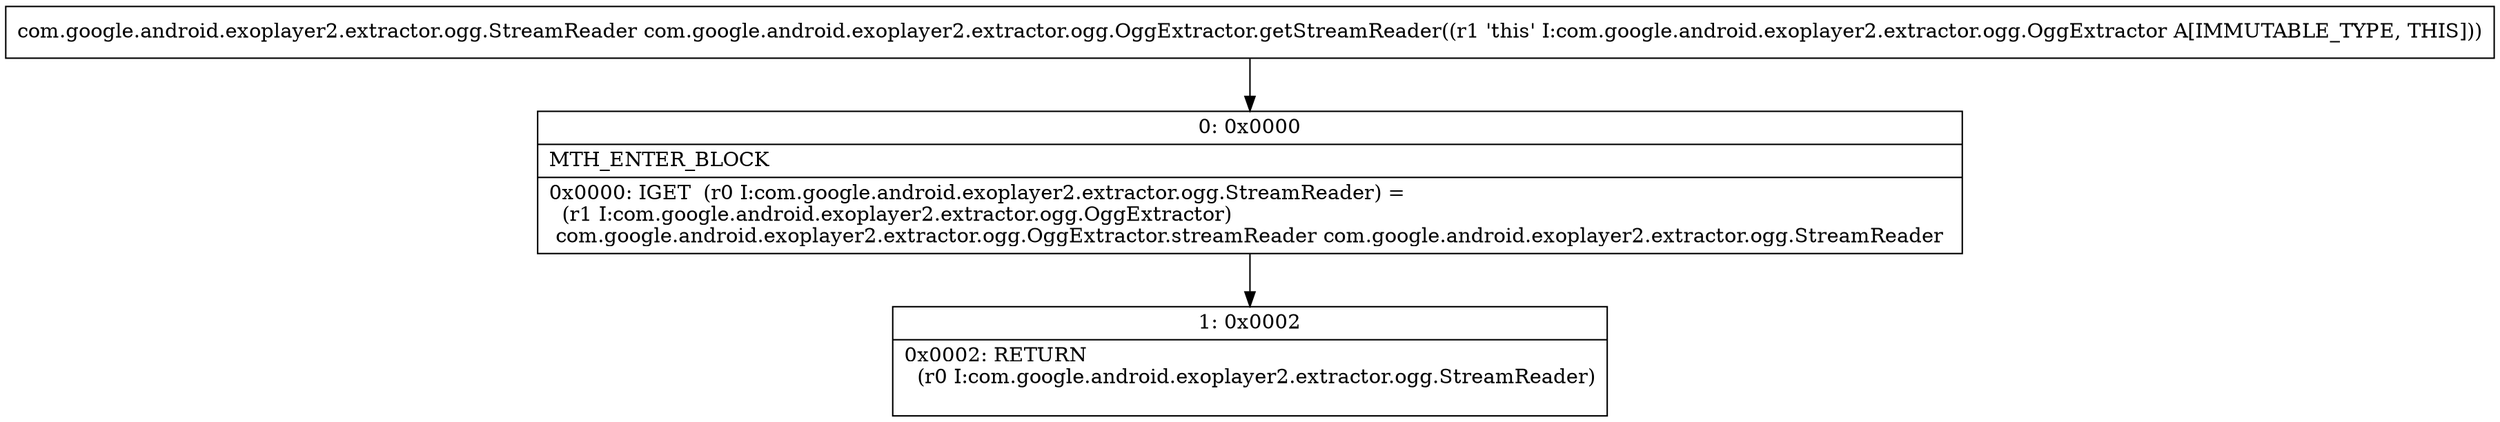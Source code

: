 digraph "CFG forcom.google.android.exoplayer2.extractor.ogg.OggExtractor.getStreamReader()Lcom\/google\/android\/exoplayer2\/extractor\/ogg\/StreamReader;" {
Node_0 [shape=record,label="{0\:\ 0x0000|MTH_ENTER_BLOCK\l|0x0000: IGET  (r0 I:com.google.android.exoplayer2.extractor.ogg.StreamReader) = \l  (r1 I:com.google.android.exoplayer2.extractor.ogg.OggExtractor)\l com.google.android.exoplayer2.extractor.ogg.OggExtractor.streamReader com.google.android.exoplayer2.extractor.ogg.StreamReader \l}"];
Node_1 [shape=record,label="{1\:\ 0x0002|0x0002: RETURN  \l  (r0 I:com.google.android.exoplayer2.extractor.ogg.StreamReader)\l \l}"];
MethodNode[shape=record,label="{com.google.android.exoplayer2.extractor.ogg.StreamReader com.google.android.exoplayer2.extractor.ogg.OggExtractor.getStreamReader((r1 'this' I:com.google.android.exoplayer2.extractor.ogg.OggExtractor A[IMMUTABLE_TYPE, THIS])) }"];
MethodNode -> Node_0;
Node_0 -> Node_1;
}

